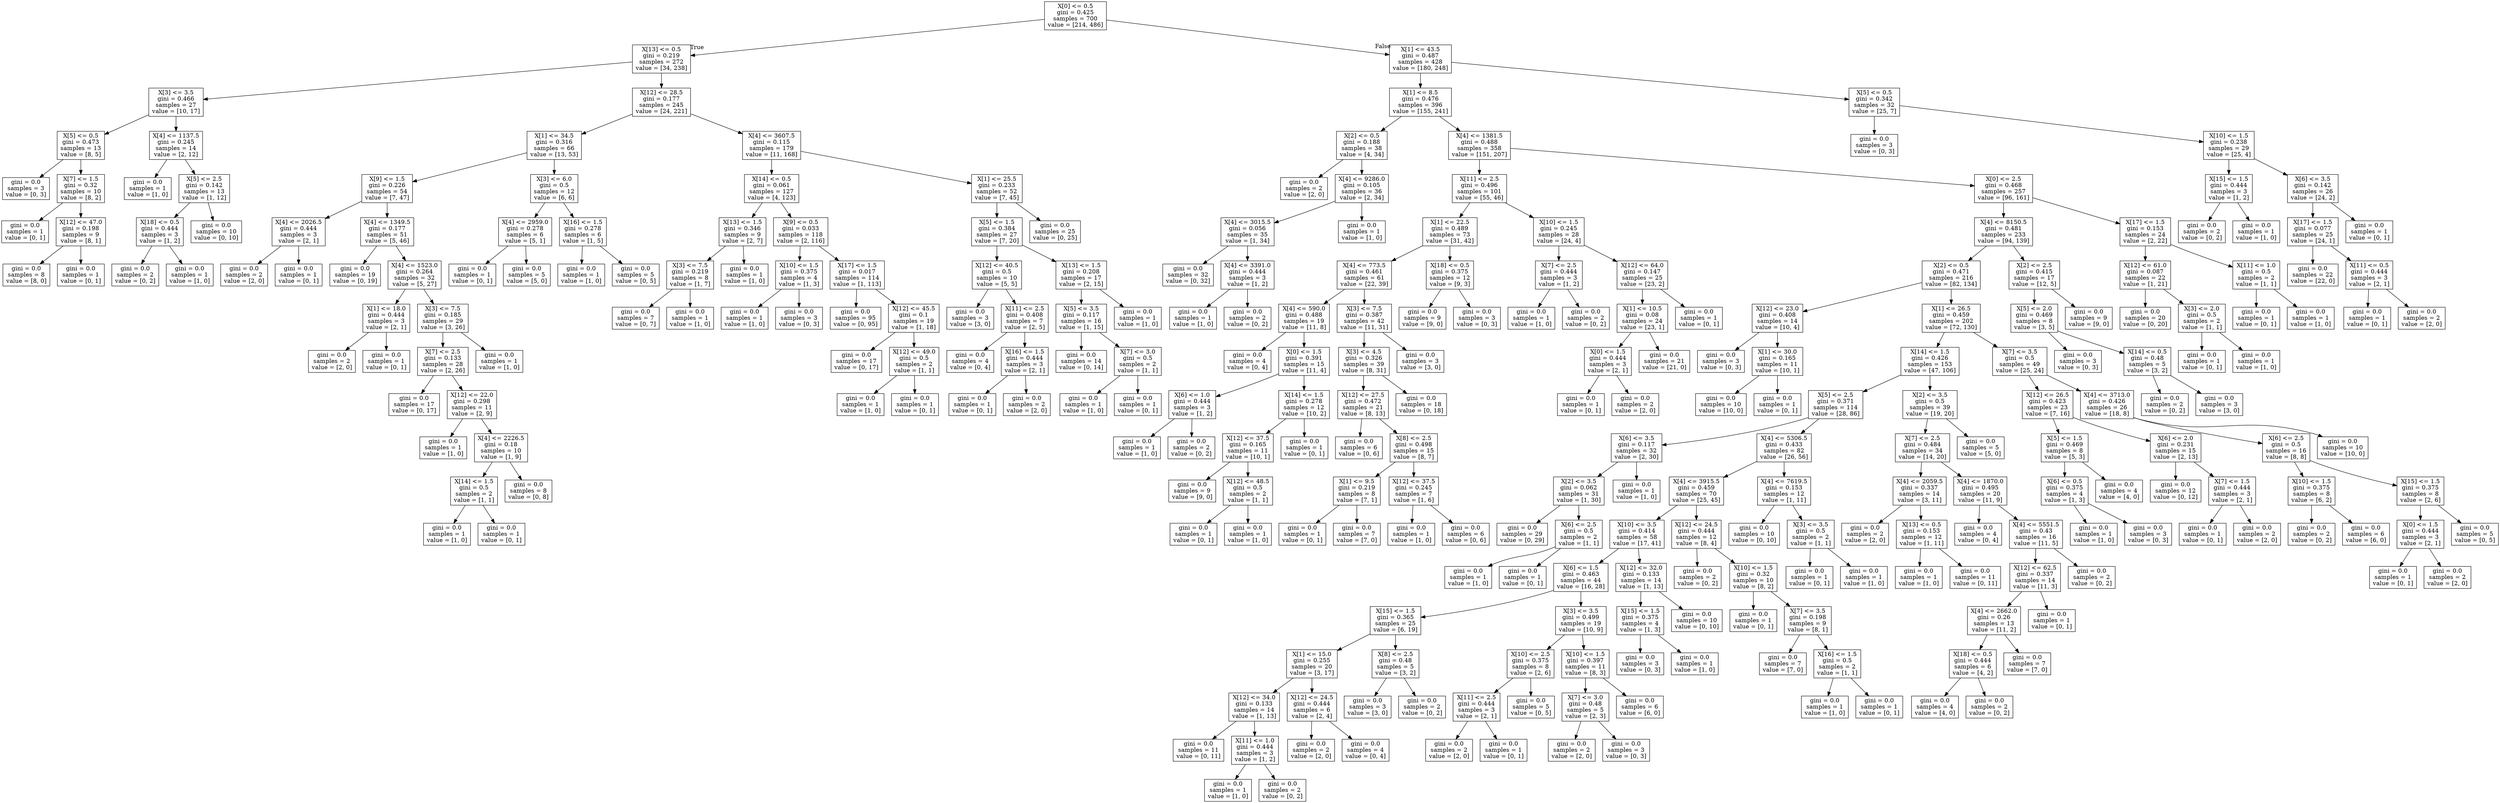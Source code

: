 digraph Tree {
node [shape=box] ;
0 [label="X[0] <= 0.5\ngini = 0.425\nsamples = 700\nvalue = [214, 486]"] ;
1 [label="X[13] <= 0.5\ngini = 0.219\nsamples = 272\nvalue = [34, 238]"] ;
0 -> 1 [labeldistance=2.5, labelangle=45, headlabel="True"] ;
2 [label="X[3] <= 3.5\ngini = 0.466\nsamples = 27\nvalue = [10, 17]"] ;
1 -> 2 ;
3 [label="X[5] <= 0.5\ngini = 0.473\nsamples = 13\nvalue = [8, 5]"] ;
2 -> 3 ;
4 [label="gini = 0.0\nsamples = 3\nvalue = [0, 3]"] ;
3 -> 4 ;
5 [label="X[7] <= 1.5\ngini = 0.32\nsamples = 10\nvalue = [8, 2]"] ;
3 -> 5 ;
6 [label="gini = 0.0\nsamples = 1\nvalue = [0, 1]"] ;
5 -> 6 ;
7 [label="X[12] <= 47.0\ngini = 0.198\nsamples = 9\nvalue = [8, 1]"] ;
5 -> 7 ;
8 [label="gini = 0.0\nsamples = 8\nvalue = [8, 0]"] ;
7 -> 8 ;
9 [label="gini = 0.0\nsamples = 1\nvalue = [0, 1]"] ;
7 -> 9 ;
10 [label="X[4] <= 1137.5\ngini = 0.245\nsamples = 14\nvalue = [2, 12]"] ;
2 -> 10 ;
11 [label="gini = 0.0\nsamples = 1\nvalue = [1, 0]"] ;
10 -> 11 ;
12 [label="X[5] <= 2.5\ngini = 0.142\nsamples = 13\nvalue = [1, 12]"] ;
10 -> 12 ;
13 [label="X[18] <= 0.5\ngini = 0.444\nsamples = 3\nvalue = [1, 2]"] ;
12 -> 13 ;
14 [label="gini = 0.0\nsamples = 2\nvalue = [0, 2]"] ;
13 -> 14 ;
15 [label="gini = 0.0\nsamples = 1\nvalue = [1, 0]"] ;
13 -> 15 ;
16 [label="gini = 0.0\nsamples = 10\nvalue = [0, 10]"] ;
12 -> 16 ;
17 [label="X[12] <= 28.5\ngini = 0.177\nsamples = 245\nvalue = [24, 221]"] ;
1 -> 17 ;
18 [label="X[1] <= 34.5\ngini = 0.316\nsamples = 66\nvalue = [13, 53]"] ;
17 -> 18 ;
19 [label="X[9] <= 1.5\ngini = 0.226\nsamples = 54\nvalue = [7, 47]"] ;
18 -> 19 ;
20 [label="X[4] <= 2026.5\ngini = 0.444\nsamples = 3\nvalue = [2, 1]"] ;
19 -> 20 ;
21 [label="gini = 0.0\nsamples = 2\nvalue = [2, 0]"] ;
20 -> 21 ;
22 [label="gini = 0.0\nsamples = 1\nvalue = [0, 1]"] ;
20 -> 22 ;
23 [label="X[4] <= 1349.5\ngini = 0.177\nsamples = 51\nvalue = [5, 46]"] ;
19 -> 23 ;
24 [label="gini = 0.0\nsamples = 19\nvalue = [0, 19]"] ;
23 -> 24 ;
25 [label="X[4] <= 1523.0\ngini = 0.264\nsamples = 32\nvalue = [5, 27]"] ;
23 -> 25 ;
26 [label="X[1] <= 18.0\ngini = 0.444\nsamples = 3\nvalue = [2, 1]"] ;
25 -> 26 ;
27 [label="gini = 0.0\nsamples = 2\nvalue = [2, 0]"] ;
26 -> 27 ;
28 [label="gini = 0.0\nsamples = 1\nvalue = [0, 1]"] ;
26 -> 28 ;
29 [label="X[3] <= 7.5\ngini = 0.185\nsamples = 29\nvalue = [3, 26]"] ;
25 -> 29 ;
30 [label="X[7] <= 2.5\ngini = 0.133\nsamples = 28\nvalue = [2, 26]"] ;
29 -> 30 ;
31 [label="gini = 0.0\nsamples = 17\nvalue = [0, 17]"] ;
30 -> 31 ;
32 [label="X[12] <= 22.0\ngini = 0.298\nsamples = 11\nvalue = [2, 9]"] ;
30 -> 32 ;
33 [label="gini = 0.0\nsamples = 1\nvalue = [1, 0]"] ;
32 -> 33 ;
34 [label="X[4] <= 2226.5\ngini = 0.18\nsamples = 10\nvalue = [1, 9]"] ;
32 -> 34 ;
35 [label="X[14] <= 1.5\ngini = 0.5\nsamples = 2\nvalue = [1, 1]"] ;
34 -> 35 ;
36 [label="gini = 0.0\nsamples = 1\nvalue = [1, 0]"] ;
35 -> 36 ;
37 [label="gini = 0.0\nsamples = 1\nvalue = [0, 1]"] ;
35 -> 37 ;
38 [label="gini = 0.0\nsamples = 8\nvalue = [0, 8]"] ;
34 -> 38 ;
39 [label="gini = 0.0\nsamples = 1\nvalue = [1, 0]"] ;
29 -> 39 ;
40 [label="X[3] <= 6.0\ngini = 0.5\nsamples = 12\nvalue = [6, 6]"] ;
18 -> 40 ;
41 [label="X[4] <= 2959.0\ngini = 0.278\nsamples = 6\nvalue = [5, 1]"] ;
40 -> 41 ;
42 [label="gini = 0.0\nsamples = 1\nvalue = [0, 1]"] ;
41 -> 42 ;
43 [label="gini = 0.0\nsamples = 5\nvalue = [5, 0]"] ;
41 -> 43 ;
44 [label="X[16] <= 1.5\ngini = 0.278\nsamples = 6\nvalue = [1, 5]"] ;
40 -> 44 ;
45 [label="gini = 0.0\nsamples = 1\nvalue = [1, 0]"] ;
44 -> 45 ;
46 [label="gini = 0.0\nsamples = 5\nvalue = [0, 5]"] ;
44 -> 46 ;
47 [label="X[4] <= 3607.5\ngini = 0.115\nsamples = 179\nvalue = [11, 168]"] ;
17 -> 47 ;
48 [label="X[14] <= 0.5\ngini = 0.061\nsamples = 127\nvalue = [4, 123]"] ;
47 -> 48 ;
49 [label="X[13] <= 1.5\ngini = 0.346\nsamples = 9\nvalue = [2, 7]"] ;
48 -> 49 ;
50 [label="X[3] <= 7.5\ngini = 0.219\nsamples = 8\nvalue = [1, 7]"] ;
49 -> 50 ;
51 [label="gini = 0.0\nsamples = 7\nvalue = [0, 7]"] ;
50 -> 51 ;
52 [label="gini = 0.0\nsamples = 1\nvalue = [1, 0]"] ;
50 -> 52 ;
53 [label="gini = 0.0\nsamples = 1\nvalue = [1, 0]"] ;
49 -> 53 ;
54 [label="X[9] <= 0.5\ngini = 0.033\nsamples = 118\nvalue = [2, 116]"] ;
48 -> 54 ;
55 [label="X[10] <= 1.5\ngini = 0.375\nsamples = 4\nvalue = [1, 3]"] ;
54 -> 55 ;
56 [label="gini = 0.0\nsamples = 1\nvalue = [1, 0]"] ;
55 -> 56 ;
57 [label="gini = 0.0\nsamples = 3\nvalue = [0, 3]"] ;
55 -> 57 ;
58 [label="X[17] <= 1.5\ngini = 0.017\nsamples = 114\nvalue = [1, 113]"] ;
54 -> 58 ;
59 [label="gini = 0.0\nsamples = 95\nvalue = [0, 95]"] ;
58 -> 59 ;
60 [label="X[12] <= 45.5\ngini = 0.1\nsamples = 19\nvalue = [1, 18]"] ;
58 -> 60 ;
61 [label="gini = 0.0\nsamples = 17\nvalue = [0, 17]"] ;
60 -> 61 ;
62 [label="X[12] <= 49.0\ngini = 0.5\nsamples = 2\nvalue = [1, 1]"] ;
60 -> 62 ;
63 [label="gini = 0.0\nsamples = 1\nvalue = [1, 0]"] ;
62 -> 63 ;
64 [label="gini = 0.0\nsamples = 1\nvalue = [0, 1]"] ;
62 -> 64 ;
65 [label="X[1] <= 25.5\ngini = 0.233\nsamples = 52\nvalue = [7, 45]"] ;
47 -> 65 ;
66 [label="X[5] <= 1.5\ngini = 0.384\nsamples = 27\nvalue = [7, 20]"] ;
65 -> 66 ;
67 [label="X[12] <= 40.5\ngini = 0.5\nsamples = 10\nvalue = [5, 5]"] ;
66 -> 67 ;
68 [label="gini = 0.0\nsamples = 3\nvalue = [3, 0]"] ;
67 -> 68 ;
69 [label="X[11] <= 2.5\ngini = 0.408\nsamples = 7\nvalue = [2, 5]"] ;
67 -> 69 ;
70 [label="gini = 0.0\nsamples = 4\nvalue = [0, 4]"] ;
69 -> 70 ;
71 [label="X[16] <= 1.5\ngini = 0.444\nsamples = 3\nvalue = [2, 1]"] ;
69 -> 71 ;
72 [label="gini = 0.0\nsamples = 1\nvalue = [0, 1]"] ;
71 -> 72 ;
73 [label="gini = 0.0\nsamples = 2\nvalue = [2, 0]"] ;
71 -> 73 ;
74 [label="X[13] <= 1.5\ngini = 0.208\nsamples = 17\nvalue = [2, 15]"] ;
66 -> 74 ;
75 [label="X[5] <= 3.5\ngini = 0.117\nsamples = 16\nvalue = [1, 15]"] ;
74 -> 75 ;
76 [label="gini = 0.0\nsamples = 14\nvalue = [0, 14]"] ;
75 -> 76 ;
77 [label="X[7] <= 3.0\ngini = 0.5\nsamples = 2\nvalue = [1, 1]"] ;
75 -> 77 ;
78 [label="gini = 0.0\nsamples = 1\nvalue = [1, 0]"] ;
77 -> 78 ;
79 [label="gini = 0.0\nsamples = 1\nvalue = [0, 1]"] ;
77 -> 79 ;
80 [label="gini = 0.0\nsamples = 1\nvalue = [1, 0]"] ;
74 -> 80 ;
81 [label="gini = 0.0\nsamples = 25\nvalue = [0, 25]"] ;
65 -> 81 ;
82 [label="X[1] <= 43.5\ngini = 0.487\nsamples = 428\nvalue = [180, 248]"] ;
0 -> 82 [labeldistance=2.5, labelangle=-45, headlabel="False"] ;
83 [label="X[1] <= 8.5\ngini = 0.476\nsamples = 396\nvalue = [155, 241]"] ;
82 -> 83 ;
84 [label="X[2] <= 0.5\ngini = 0.188\nsamples = 38\nvalue = [4, 34]"] ;
83 -> 84 ;
85 [label="gini = 0.0\nsamples = 2\nvalue = [2, 0]"] ;
84 -> 85 ;
86 [label="X[4] <= 9286.0\ngini = 0.105\nsamples = 36\nvalue = [2, 34]"] ;
84 -> 86 ;
87 [label="X[4] <= 3015.5\ngini = 0.056\nsamples = 35\nvalue = [1, 34]"] ;
86 -> 87 ;
88 [label="gini = 0.0\nsamples = 32\nvalue = [0, 32]"] ;
87 -> 88 ;
89 [label="X[4] <= 3391.0\ngini = 0.444\nsamples = 3\nvalue = [1, 2]"] ;
87 -> 89 ;
90 [label="gini = 0.0\nsamples = 1\nvalue = [1, 0]"] ;
89 -> 90 ;
91 [label="gini = 0.0\nsamples = 2\nvalue = [0, 2]"] ;
89 -> 91 ;
92 [label="gini = 0.0\nsamples = 1\nvalue = [1, 0]"] ;
86 -> 92 ;
93 [label="X[4] <= 1381.5\ngini = 0.488\nsamples = 358\nvalue = [151, 207]"] ;
83 -> 93 ;
94 [label="X[11] <= 2.5\ngini = 0.496\nsamples = 101\nvalue = [55, 46]"] ;
93 -> 94 ;
95 [label="X[1] <= 22.5\ngini = 0.489\nsamples = 73\nvalue = [31, 42]"] ;
94 -> 95 ;
96 [label="X[4] <= 773.5\ngini = 0.461\nsamples = 61\nvalue = [22, 39]"] ;
95 -> 96 ;
97 [label="X[4] <= 590.0\ngini = 0.488\nsamples = 19\nvalue = [11, 8]"] ;
96 -> 97 ;
98 [label="gini = 0.0\nsamples = 4\nvalue = [0, 4]"] ;
97 -> 98 ;
99 [label="X[0] <= 1.5\ngini = 0.391\nsamples = 15\nvalue = [11, 4]"] ;
97 -> 99 ;
100 [label="X[6] <= 1.0\ngini = 0.444\nsamples = 3\nvalue = [1, 2]"] ;
99 -> 100 ;
101 [label="gini = 0.0\nsamples = 1\nvalue = [1, 0]"] ;
100 -> 101 ;
102 [label="gini = 0.0\nsamples = 2\nvalue = [0, 2]"] ;
100 -> 102 ;
103 [label="X[14] <= 1.5\ngini = 0.278\nsamples = 12\nvalue = [10, 2]"] ;
99 -> 103 ;
104 [label="X[12] <= 37.5\ngini = 0.165\nsamples = 11\nvalue = [10, 1]"] ;
103 -> 104 ;
105 [label="gini = 0.0\nsamples = 9\nvalue = [9, 0]"] ;
104 -> 105 ;
106 [label="X[12] <= 48.5\ngini = 0.5\nsamples = 2\nvalue = [1, 1]"] ;
104 -> 106 ;
107 [label="gini = 0.0\nsamples = 1\nvalue = [0, 1]"] ;
106 -> 107 ;
108 [label="gini = 0.0\nsamples = 1\nvalue = [1, 0]"] ;
106 -> 108 ;
109 [label="gini = 0.0\nsamples = 1\nvalue = [0, 1]"] ;
103 -> 109 ;
110 [label="X[3] <= 7.5\ngini = 0.387\nsamples = 42\nvalue = [11, 31]"] ;
96 -> 110 ;
111 [label="X[3] <= 4.5\ngini = 0.326\nsamples = 39\nvalue = [8, 31]"] ;
110 -> 111 ;
112 [label="X[12] <= 27.5\ngini = 0.472\nsamples = 21\nvalue = [8, 13]"] ;
111 -> 112 ;
113 [label="gini = 0.0\nsamples = 6\nvalue = [0, 6]"] ;
112 -> 113 ;
114 [label="X[8] <= 2.5\ngini = 0.498\nsamples = 15\nvalue = [8, 7]"] ;
112 -> 114 ;
115 [label="X[1] <= 9.5\ngini = 0.219\nsamples = 8\nvalue = [7, 1]"] ;
114 -> 115 ;
116 [label="gini = 0.0\nsamples = 1\nvalue = [0, 1]"] ;
115 -> 116 ;
117 [label="gini = 0.0\nsamples = 7\nvalue = [7, 0]"] ;
115 -> 117 ;
118 [label="X[12] <= 37.5\ngini = 0.245\nsamples = 7\nvalue = [1, 6]"] ;
114 -> 118 ;
119 [label="gini = 0.0\nsamples = 1\nvalue = [1, 0]"] ;
118 -> 119 ;
120 [label="gini = 0.0\nsamples = 6\nvalue = [0, 6]"] ;
118 -> 120 ;
121 [label="gini = 0.0\nsamples = 18\nvalue = [0, 18]"] ;
111 -> 121 ;
122 [label="gini = 0.0\nsamples = 3\nvalue = [3, 0]"] ;
110 -> 122 ;
123 [label="X[18] <= 0.5\ngini = 0.375\nsamples = 12\nvalue = [9, 3]"] ;
95 -> 123 ;
124 [label="gini = 0.0\nsamples = 9\nvalue = [9, 0]"] ;
123 -> 124 ;
125 [label="gini = 0.0\nsamples = 3\nvalue = [0, 3]"] ;
123 -> 125 ;
126 [label="X[10] <= 1.5\ngini = 0.245\nsamples = 28\nvalue = [24, 4]"] ;
94 -> 126 ;
127 [label="X[7] <= 2.5\ngini = 0.444\nsamples = 3\nvalue = [1, 2]"] ;
126 -> 127 ;
128 [label="gini = 0.0\nsamples = 1\nvalue = [1, 0]"] ;
127 -> 128 ;
129 [label="gini = 0.0\nsamples = 2\nvalue = [0, 2]"] ;
127 -> 129 ;
130 [label="X[12] <= 64.0\ngini = 0.147\nsamples = 25\nvalue = [23, 2]"] ;
126 -> 130 ;
131 [label="X[1] <= 10.5\ngini = 0.08\nsamples = 24\nvalue = [23, 1]"] ;
130 -> 131 ;
132 [label="X[0] <= 1.5\ngini = 0.444\nsamples = 3\nvalue = [2, 1]"] ;
131 -> 132 ;
133 [label="gini = 0.0\nsamples = 1\nvalue = [0, 1]"] ;
132 -> 133 ;
134 [label="gini = 0.0\nsamples = 2\nvalue = [2, 0]"] ;
132 -> 134 ;
135 [label="gini = 0.0\nsamples = 21\nvalue = [21, 0]"] ;
131 -> 135 ;
136 [label="gini = 0.0\nsamples = 1\nvalue = [0, 1]"] ;
130 -> 136 ;
137 [label="X[0] <= 2.5\ngini = 0.468\nsamples = 257\nvalue = [96, 161]"] ;
93 -> 137 ;
138 [label="X[4] <= 8150.5\ngini = 0.481\nsamples = 233\nvalue = [94, 139]"] ;
137 -> 138 ;
139 [label="X[2] <= 0.5\ngini = 0.471\nsamples = 216\nvalue = [82, 134]"] ;
138 -> 139 ;
140 [label="X[12] <= 23.0\ngini = 0.408\nsamples = 14\nvalue = [10, 4]"] ;
139 -> 140 ;
141 [label="gini = 0.0\nsamples = 3\nvalue = [0, 3]"] ;
140 -> 141 ;
142 [label="X[1] <= 30.0\ngini = 0.165\nsamples = 11\nvalue = [10, 1]"] ;
140 -> 142 ;
143 [label="gini = 0.0\nsamples = 10\nvalue = [10, 0]"] ;
142 -> 143 ;
144 [label="gini = 0.0\nsamples = 1\nvalue = [0, 1]"] ;
142 -> 144 ;
145 [label="X[1] <= 26.5\ngini = 0.459\nsamples = 202\nvalue = [72, 130]"] ;
139 -> 145 ;
146 [label="X[14] <= 1.5\ngini = 0.426\nsamples = 153\nvalue = [47, 106]"] ;
145 -> 146 ;
147 [label="X[5] <= 2.5\ngini = 0.371\nsamples = 114\nvalue = [28, 86]"] ;
146 -> 147 ;
148 [label="X[6] <= 3.5\ngini = 0.117\nsamples = 32\nvalue = [2, 30]"] ;
147 -> 148 ;
149 [label="X[2] <= 3.5\ngini = 0.062\nsamples = 31\nvalue = [1, 30]"] ;
148 -> 149 ;
150 [label="gini = 0.0\nsamples = 29\nvalue = [0, 29]"] ;
149 -> 150 ;
151 [label="X[6] <= 2.5\ngini = 0.5\nsamples = 2\nvalue = [1, 1]"] ;
149 -> 151 ;
152 [label="gini = 0.0\nsamples = 1\nvalue = [1, 0]"] ;
151 -> 152 ;
153 [label="gini = 0.0\nsamples = 1\nvalue = [0, 1]"] ;
151 -> 153 ;
154 [label="gini = 0.0\nsamples = 1\nvalue = [1, 0]"] ;
148 -> 154 ;
155 [label="X[4] <= 5306.5\ngini = 0.433\nsamples = 82\nvalue = [26, 56]"] ;
147 -> 155 ;
156 [label="X[4] <= 3915.5\ngini = 0.459\nsamples = 70\nvalue = [25, 45]"] ;
155 -> 156 ;
157 [label="X[10] <= 3.5\ngini = 0.414\nsamples = 58\nvalue = [17, 41]"] ;
156 -> 157 ;
158 [label="X[6] <= 1.5\ngini = 0.463\nsamples = 44\nvalue = [16, 28]"] ;
157 -> 158 ;
159 [label="X[15] <= 1.5\ngini = 0.365\nsamples = 25\nvalue = [6, 19]"] ;
158 -> 159 ;
160 [label="X[1] <= 15.0\ngini = 0.255\nsamples = 20\nvalue = [3, 17]"] ;
159 -> 160 ;
161 [label="X[12] <= 34.0\ngini = 0.133\nsamples = 14\nvalue = [1, 13]"] ;
160 -> 161 ;
162 [label="gini = 0.0\nsamples = 11\nvalue = [0, 11]"] ;
161 -> 162 ;
163 [label="X[11] <= 1.0\ngini = 0.444\nsamples = 3\nvalue = [1, 2]"] ;
161 -> 163 ;
164 [label="gini = 0.0\nsamples = 1\nvalue = [1, 0]"] ;
163 -> 164 ;
165 [label="gini = 0.0\nsamples = 2\nvalue = [0, 2]"] ;
163 -> 165 ;
166 [label="X[12] <= 24.5\ngini = 0.444\nsamples = 6\nvalue = [2, 4]"] ;
160 -> 166 ;
167 [label="gini = 0.0\nsamples = 2\nvalue = [2, 0]"] ;
166 -> 167 ;
168 [label="gini = 0.0\nsamples = 4\nvalue = [0, 4]"] ;
166 -> 168 ;
169 [label="X[8] <= 2.5\ngini = 0.48\nsamples = 5\nvalue = [3, 2]"] ;
159 -> 169 ;
170 [label="gini = 0.0\nsamples = 3\nvalue = [3, 0]"] ;
169 -> 170 ;
171 [label="gini = 0.0\nsamples = 2\nvalue = [0, 2]"] ;
169 -> 171 ;
172 [label="X[3] <= 3.5\ngini = 0.499\nsamples = 19\nvalue = [10, 9]"] ;
158 -> 172 ;
173 [label="X[10] <= 2.5\ngini = 0.375\nsamples = 8\nvalue = [2, 6]"] ;
172 -> 173 ;
174 [label="X[11] <= 2.5\ngini = 0.444\nsamples = 3\nvalue = [2, 1]"] ;
173 -> 174 ;
175 [label="gini = 0.0\nsamples = 2\nvalue = [2, 0]"] ;
174 -> 175 ;
176 [label="gini = 0.0\nsamples = 1\nvalue = [0, 1]"] ;
174 -> 176 ;
177 [label="gini = 0.0\nsamples = 5\nvalue = [0, 5]"] ;
173 -> 177 ;
178 [label="X[10] <= 1.5\ngini = 0.397\nsamples = 11\nvalue = [8, 3]"] ;
172 -> 178 ;
179 [label="X[7] <= 3.0\ngini = 0.48\nsamples = 5\nvalue = [2, 3]"] ;
178 -> 179 ;
180 [label="gini = 0.0\nsamples = 2\nvalue = [2, 0]"] ;
179 -> 180 ;
181 [label="gini = 0.0\nsamples = 3\nvalue = [0, 3]"] ;
179 -> 181 ;
182 [label="gini = 0.0\nsamples = 6\nvalue = [6, 0]"] ;
178 -> 182 ;
183 [label="X[12] <= 32.0\ngini = 0.133\nsamples = 14\nvalue = [1, 13]"] ;
157 -> 183 ;
184 [label="X[15] <= 1.5\ngini = 0.375\nsamples = 4\nvalue = [1, 3]"] ;
183 -> 184 ;
185 [label="gini = 0.0\nsamples = 3\nvalue = [0, 3]"] ;
184 -> 185 ;
186 [label="gini = 0.0\nsamples = 1\nvalue = [1, 0]"] ;
184 -> 186 ;
187 [label="gini = 0.0\nsamples = 10\nvalue = [0, 10]"] ;
183 -> 187 ;
188 [label="X[12] <= 24.5\ngini = 0.444\nsamples = 12\nvalue = [8, 4]"] ;
156 -> 188 ;
189 [label="gini = 0.0\nsamples = 2\nvalue = [0, 2]"] ;
188 -> 189 ;
190 [label="X[10] <= 1.5\ngini = 0.32\nsamples = 10\nvalue = [8, 2]"] ;
188 -> 190 ;
191 [label="gini = 0.0\nsamples = 1\nvalue = [0, 1]"] ;
190 -> 191 ;
192 [label="X[7] <= 3.5\ngini = 0.198\nsamples = 9\nvalue = [8, 1]"] ;
190 -> 192 ;
193 [label="gini = 0.0\nsamples = 7\nvalue = [7, 0]"] ;
192 -> 193 ;
194 [label="X[16] <= 1.5\ngini = 0.5\nsamples = 2\nvalue = [1, 1]"] ;
192 -> 194 ;
195 [label="gini = 0.0\nsamples = 1\nvalue = [1, 0]"] ;
194 -> 195 ;
196 [label="gini = 0.0\nsamples = 1\nvalue = [0, 1]"] ;
194 -> 196 ;
197 [label="X[4] <= 7619.5\ngini = 0.153\nsamples = 12\nvalue = [1, 11]"] ;
155 -> 197 ;
198 [label="gini = 0.0\nsamples = 10\nvalue = [0, 10]"] ;
197 -> 198 ;
199 [label="X[3] <= 3.5\ngini = 0.5\nsamples = 2\nvalue = [1, 1]"] ;
197 -> 199 ;
200 [label="gini = 0.0\nsamples = 1\nvalue = [0, 1]"] ;
199 -> 200 ;
201 [label="gini = 0.0\nsamples = 1\nvalue = [1, 0]"] ;
199 -> 201 ;
202 [label="X[2] <= 3.5\ngini = 0.5\nsamples = 39\nvalue = [19, 20]"] ;
146 -> 202 ;
203 [label="X[7] <= 2.5\ngini = 0.484\nsamples = 34\nvalue = [14, 20]"] ;
202 -> 203 ;
204 [label="X[4] <= 2059.5\ngini = 0.337\nsamples = 14\nvalue = [3, 11]"] ;
203 -> 204 ;
205 [label="gini = 0.0\nsamples = 2\nvalue = [2, 0]"] ;
204 -> 205 ;
206 [label="X[13] <= 0.5\ngini = 0.153\nsamples = 12\nvalue = [1, 11]"] ;
204 -> 206 ;
207 [label="gini = 0.0\nsamples = 1\nvalue = [1, 0]"] ;
206 -> 207 ;
208 [label="gini = 0.0\nsamples = 11\nvalue = [0, 11]"] ;
206 -> 208 ;
209 [label="X[4] <= 1870.0\ngini = 0.495\nsamples = 20\nvalue = [11, 9]"] ;
203 -> 209 ;
210 [label="gini = 0.0\nsamples = 4\nvalue = [0, 4]"] ;
209 -> 210 ;
211 [label="X[4] <= 5551.5\ngini = 0.43\nsamples = 16\nvalue = [11, 5]"] ;
209 -> 211 ;
212 [label="X[12] <= 62.5\ngini = 0.337\nsamples = 14\nvalue = [11, 3]"] ;
211 -> 212 ;
213 [label="X[4] <= 2662.0\ngini = 0.26\nsamples = 13\nvalue = [11, 2]"] ;
212 -> 213 ;
214 [label="X[18] <= 0.5\ngini = 0.444\nsamples = 6\nvalue = [4, 2]"] ;
213 -> 214 ;
215 [label="gini = 0.0\nsamples = 4\nvalue = [4, 0]"] ;
214 -> 215 ;
216 [label="gini = 0.0\nsamples = 2\nvalue = [0, 2]"] ;
214 -> 216 ;
217 [label="gini = 0.0\nsamples = 7\nvalue = [7, 0]"] ;
213 -> 217 ;
218 [label="gini = 0.0\nsamples = 1\nvalue = [0, 1]"] ;
212 -> 218 ;
219 [label="gini = 0.0\nsamples = 2\nvalue = [0, 2]"] ;
211 -> 219 ;
220 [label="gini = 0.0\nsamples = 5\nvalue = [5, 0]"] ;
202 -> 220 ;
221 [label="X[7] <= 3.5\ngini = 0.5\nsamples = 49\nvalue = [25, 24]"] ;
145 -> 221 ;
222 [label="X[12] <= 26.5\ngini = 0.423\nsamples = 23\nvalue = [7, 16]"] ;
221 -> 222 ;
223 [label="X[5] <= 1.5\ngini = 0.469\nsamples = 8\nvalue = [5, 3]"] ;
222 -> 223 ;
224 [label="X[6] <= 0.5\ngini = 0.375\nsamples = 4\nvalue = [1, 3]"] ;
223 -> 224 ;
225 [label="gini = 0.0\nsamples = 1\nvalue = [1, 0]"] ;
224 -> 225 ;
226 [label="gini = 0.0\nsamples = 3\nvalue = [0, 3]"] ;
224 -> 226 ;
227 [label="gini = 0.0\nsamples = 4\nvalue = [4, 0]"] ;
223 -> 227 ;
228 [label="X[6] <= 2.0\ngini = 0.231\nsamples = 15\nvalue = [2, 13]"] ;
222 -> 228 ;
229 [label="gini = 0.0\nsamples = 12\nvalue = [0, 12]"] ;
228 -> 229 ;
230 [label="X[7] <= 1.5\ngini = 0.444\nsamples = 3\nvalue = [2, 1]"] ;
228 -> 230 ;
231 [label="gini = 0.0\nsamples = 1\nvalue = [0, 1]"] ;
230 -> 231 ;
232 [label="gini = 0.0\nsamples = 2\nvalue = [2, 0]"] ;
230 -> 232 ;
233 [label="X[4] <= 3713.0\ngini = 0.426\nsamples = 26\nvalue = [18, 8]"] ;
221 -> 233 ;
234 [label="X[6] <= 2.5\ngini = 0.5\nsamples = 16\nvalue = [8, 8]"] ;
233 -> 234 ;
235 [label="X[10] <= 1.5\ngini = 0.375\nsamples = 8\nvalue = [6, 2]"] ;
234 -> 235 ;
236 [label="gini = 0.0\nsamples = 2\nvalue = [0, 2]"] ;
235 -> 236 ;
237 [label="gini = 0.0\nsamples = 6\nvalue = [6, 0]"] ;
235 -> 237 ;
238 [label="X[15] <= 1.5\ngini = 0.375\nsamples = 8\nvalue = [2, 6]"] ;
234 -> 238 ;
239 [label="X[0] <= 1.5\ngini = 0.444\nsamples = 3\nvalue = [2, 1]"] ;
238 -> 239 ;
240 [label="gini = 0.0\nsamples = 1\nvalue = [0, 1]"] ;
239 -> 240 ;
241 [label="gini = 0.0\nsamples = 2\nvalue = [2, 0]"] ;
239 -> 241 ;
242 [label="gini = 0.0\nsamples = 5\nvalue = [0, 5]"] ;
238 -> 242 ;
243 [label="gini = 0.0\nsamples = 10\nvalue = [10, 0]"] ;
233 -> 243 ;
244 [label="X[2] <= 2.5\ngini = 0.415\nsamples = 17\nvalue = [12, 5]"] ;
138 -> 244 ;
245 [label="X[5] <= 2.0\ngini = 0.469\nsamples = 8\nvalue = [3, 5]"] ;
244 -> 245 ;
246 [label="gini = 0.0\nsamples = 3\nvalue = [0, 3]"] ;
245 -> 246 ;
247 [label="X[14] <= 0.5\ngini = 0.48\nsamples = 5\nvalue = [3, 2]"] ;
245 -> 247 ;
248 [label="gini = 0.0\nsamples = 2\nvalue = [0, 2]"] ;
247 -> 248 ;
249 [label="gini = 0.0\nsamples = 3\nvalue = [3, 0]"] ;
247 -> 249 ;
250 [label="gini = 0.0\nsamples = 9\nvalue = [9, 0]"] ;
244 -> 250 ;
251 [label="X[17] <= 1.5\ngini = 0.153\nsamples = 24\nvalue = [2, 22]"] ;
137 -> 251 ;
252 [label="X[12] <= 61.0\ngini = 0.087\nsamples = 22\nvalue = [1, 21]"] ;
251 -> 252 ;
253 [label="gini = 0.0\nsamples = 20\nvalue = [0, 20]"] ;
252 -> 253 ;
254 [label="X[3] <= 2.0\ngini = 0.5\nsamples = 2\nvalue = [1, 1]"] ;
252 -> 254 ;
255 [label="gini = 0.0\nsamples = 1\nvalue = [0, 1]"] ;
254 -> 255 ;
256 [label="gini = 0.0\nsamples = 1\nvalue = [1, 0]"] ;
254 -> 256 ;
257 [label="X[11] <= 1.0\ngini = 0.5\nsamples = 2\nvalue = [1, 1]"] ;
251 -> 257 ;
258 [label="gini = 0.0\nsamples = 1\nvalue = [0, 1]"] ;
257 -> 258 ;
259 [label="gini = 0.0\nsamples = 1\nvalue = [1, 0]"] ;
257 -> 259 ;
260 [label="X[5] <= 0.5\ngini = 0.342\nsamples = 32\nvalue = [25, 7]"] ;
82 -> 260 ;
261 [label="gini = 0.0\nsamples = 3\nvalue = [0, 3]"] ;
260 -> 261 ;
262 [label="X[10] <= 1.5\ngini = 0.238\nsamples = 29\nvalue = [25, 4]"] ;
260 -> 262 ;
263 [label="X[15] <= 1.5\ngini = 0.444\nsamples = 3\nvalue = [1, 2]"] ;
262 -> 263 ;
264 [label="gini = 0.0\nsamples = 2\nvalue = [0, 2]"] ;
263 -> 264 ;
265 [label="gini = 0.0\nsamples = 1\nvalue = [1, 0]"] ;
263 -> 265 ;
266 [label="X[6] <= 3.5\ngini = 0.142\nsamples = 26\nvalue = [24, 2]"] ;
262 -> 266 ;
267 [label="X[17] <= 1.5\ngini = 0.077\nsamples = 25\nvalue = [24, 1]"] ;
266 -> 267 ;
268 [label="gini = 0.0\nsamples = 22\nvalue = [22, 0]"] ;
267 -> 268 ;
269 [label="X[11] <= 0.5\ngini = 0.444\nsamples = 3\nvalue = [2, 1]"] ;
267 -> 269 ;
270 [label="gini = 0.0\nsamples = 1\nvalue = [0, 1]"] ;
269 -> 270 ;
271 [label="gini = 0.0\nsamples = 2\nvalue = [2, 0]"] ;
269 -> 271 ;
272 [label="gini = 0.0\nsamples = 1\nvalue = [0, 1]"] ;
266 -> 272 ;
}